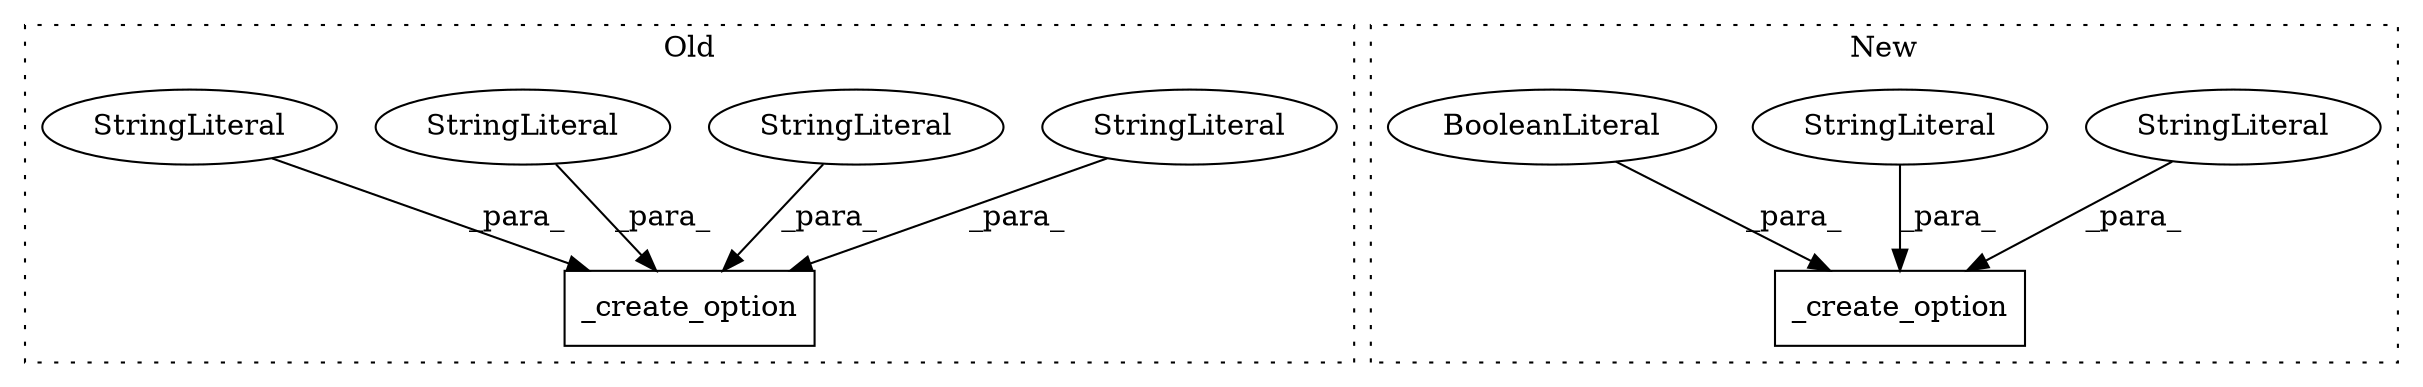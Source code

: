 digraph G {
subgraph cluster0 {
1 [label="_create_option" a="32" s="10998,11258" l="15,1" shape="box"];
3 [label="StringLiteral" a="45" s="11033" l="141" shape="ellipse"];
4 [label="StringLiteral" a="45" s="11209" l="20" shape="ellipse"];
5 [label="StringLiteral" a="45" s="11013" l="19" shape="ellipse"];
6 [label="StringLiteral" a="45" s="11175" l="33" shape="ellipse"];
label = "Old";
style="dotted";
}
subgraph cluster1 {
2 [label="_create_option" a="32" s="7502,7734" l="15,1" shape="box"];
7 [label="StringLiteral" a="45" s="7541" l="187" shape="ellipse"];
8 [label="StringLiteral" a="45" s="7517" l="23" shape="ellipse"];
9 [label="BooleanLiteral" a="9" s="7729" l="5" shape="ellipse"];
label = "New";
style="dotted";
}
3 -> 1 [label="_para_"];
4 -> 1 [label="_para_"];
5 -> 1 [label="_para_"];
6 -> 1 [label="_para_"];
7 -> 2 [label="_para_"];
8 -> 2 [label="_para_"];
9 -> 2 [label="_para_"];
}